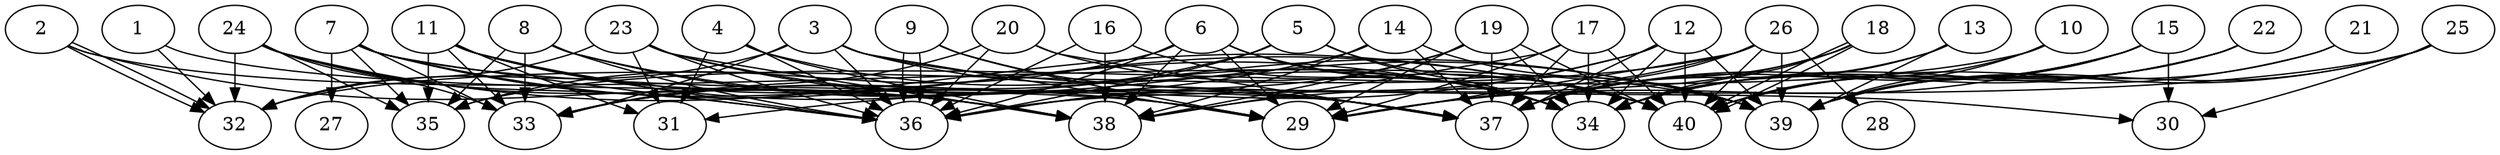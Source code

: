 // DAG automatically generated by daggen at Thu Oct  3 14:06:49 2019
// ./daggen --dot -n 40 --ccr 0.3 --fat 0.9 --regular 0.9 --density 0.6 --mindata 5242880 --maxdata 52428800 
digraph G {
  1 [size="101829973", alpha="0.13", expect_size="30548992"] 
  1 -> 29 [size ="30548992"]
  1 -> 32 [size ="30548992"]
  2 [size="52623360", alpha="0.08", expect_size="15787008"] 
  2 -> 32 [size ="15787008"]
  2 -> 32 [size ="15787008"]
  2 -> 38 [size ="15787008"]
  2 -> 39 [size ="15787008"]
  3 [size="74567680", alpha="0.19", expect_size="22370304"] 
  3 -> 29 [size ="22370304"]
  3 -> 30 [size ="22370304"]
  3 -> 32 [size ="22370304"]
  3 -> 33 [size ="22370304"]
  3 -> 34 [size ="22370304"]
  3 -> 36 [size ="22370304"]
  4 [size="161720320", alpha="0.01", expect_size="48516096"] 
  4 -> 31 [size ="48516096"]
  4 -> 34 [size ="48516096"]
  4 -> 36 [size ="48516096"]
  4 -> 38 [size ="48516096"]
  5 [size="32416427", alpha="0.18", expect_size="9724928"] 
  5 -> 33 [size ="9724928"]
  5 -> 34 [size ="9724928"]
  5 -> 36 [size ="9724928"]
  5 -> 40 [size ="9724928"]
  6 [size="22770347", alpha="0.08", expect_size="6831104"] 
  6 -> 29 [size ="6831104"]
  6 -> 34 [size ="6831104"]
  6 -> 35 [size ="6831104"]
  6 -> 36 [size ="6831104"]
  6 -> 38 [size ="6831104"]
  6 -> 39 [size ="6831104"]
  7 [size="120261973", alpha="0.12", expect_size="36078592"] 
  7 -> 27 [size ="36078592"]
  7 -> 29 [size ="36078592"]
  7 -> 33 [size ="36078592"]
  7 -> 35 [size ="36078592"]
  7 -> 36 [size ="36078592"]
  7 -> 37 [size ="36078592"]
  7 -> 40 [size ="36078592"]
  8 [size="48435200", alpha="0.17", expect_size="14530560"] 
  8 -> 33 [size ="14530560"]
  8 -> 35 [size ="14530560"]
  8 -> 36 [size ="14530560"]
  8 -> 37 [size ="14530560"]
  8 -> 39 [size ="14530560"]
  9 [size="64573440", alpha="0.13", expect_size="19372032"] 
  9 -> 29 [size ="19372032"]
  9 -> 36 [size ="19372032"]
  9 -> 36 [size ="19372032"]
  9 -> 37 [size ="19372032"]
  10 [size="143418027", alpha="0.00", expect_size="43025408"] 
  10 -> 35 [size ="43025408"]
  10 -> 39 [size ="43025408"]
  10 -> 40 [size ="43025408"]
  11 [size="144933547", alpha="0.13", expect_size="43480064"] 
  11 -> 31 [size ="43480064"]
  11 -> 33 [size ="43480064"]
  11 -> 34 [size ="43480064"]
  11 -> 35 [size ="43480064"]
  11 -> 36 [size ="43480064"]
  11 -> 37 [size ="43480064"]
  11 -> 38 [size ="43480064"]
  12 [size="87558827", alpha="0.19", expect_size="26267648"] 
  12 -> 31 [size ="26267648"]
  12 -> 34 [size ="26267648"]
  12 -> 36 [size ="26267648"]
  12 -> 37 [size ="26267648"]
  12 -> 39 [size ="26267648"]
  12 -> 40 [size ="26267648"]
  13 [size="152279040", alpha="0.13", expect_size="45683712"] 
  13 -> 34 [size ="45683712"]
  13 -> 37 [size ="45683712"]
  13 -> 39 [size ="45683712"]
  14 [size="144302080", alpha="0.09", expect_size="43290624"] 
  14 -> 33 [size ="43290624"]
  14 -> 37 [size ="43290624"]
  14 -> 38 [size ="43290624"]
  14 -> 39 [size ="43290624"]
  15 [size="149196800", alpha="0.04", expect_size="44759040"] 
  15 -> 29 [size ="44759040"]
  15 -> 30 [size ="44759040"]
  15 -> 34 [size ="44759040"]
  15 -> 37 [size ="44759040"]
  15 -> 39 [size ="44759040"]
  16 [size="130187947", alpha="0.03", expect_size="39056384"] 
  16 -> 34 [size ="39056384"]
  16 -> 36 [size ="39056384"]
  16 -> 38 [size ="39056384"]
  17 [size="39673173", alpha="0.10", expect_size="11901952"] 
  17 -> 29 [size ="11901952"]
  17 -> 34 [size ="11901952"]
  17 -> 37 [size ="11901952"]
  17 -> 38 [size ="11901952"]
  17 -> 40 [size ="11901952"]
  18 [size="136543573", alpha="0.08", expect_size="40963072"] 
  18 -> 29 [size ="40963072"]
  18 -> 34 [size ="40963072"]
  18 -> 37 [size ="40963072"]
  18 -> 40 [size ="40963072"]
  18 -> 40 [size ="40963072"]
  19 [size="112319147", alpha="0.06", expect_size="33695744"] 
  19 -> 29 [size ="33695744"]
  19 -> 34 [size ="33695744"]
  19 -> 36 [size ="33695744"]
  19 -> 37 [size ="33695744"]
  19 -> 38 [size ="33695744"]
  19 -> 40 [size ="33695744"]
  20 [size="54893227", alpha="0.11", expect_size="16467968"] 
  20 -> 33 [size ="16467968"]
  20 -> 36 [size ="16467968"]
  20 -> 37 [size ="16467968"]
  20 -> 40 [size ="16467968"]
  21 [size="58419200", alpha="0.06", expect_size="17525760"] 
  21 -> 34 [size ="17525760"]
  21 -> 39 [size ="17525760"]
  22 [size="159133013", alpha="0.05", expect_size="47739904"] 
  22 -> 34 [size ="47739904"]
  22 -> 37 [size ="47739904"]
  22 -> 39 [size ="47739904"]
  22 -> 40 [size ="47739904"]
  23 [size="149944320", alpha="0.12", expect_size="44983296"] 
  23 -> 31 [size ="44983296"]
  23 -> 32 [size ="44983296"]
  23 -> 36 [size ="44983296"]
  23 -> 37 [size ="44983296"]
  23 -> 38 [size ="44983296"]
  23 -> 39 [size ="44983296"]
  24 [size="91450027", alpha="0.17", expect_size="27435008"] 
  24 -> 32 [size ="27435008"]
  24 -> 33 [size ="27435008"]
  24 -> 35 [size ="27435008"]
  24 -> 36 [size ="27435008"]
  24 -> 38 [size ="27435008"]
  24 -> 40 [size ="27435008"]
  25 [size="161611093", alpha="0.04", expect_size="48483328"] 
  25 -> 30 [size ="48483328"]
  25 -> 36 [size ="48483328"]
  25 -> 39 [size ="48483328"]
  25 -> 40 [size ="48483328"]
  26 [size="38843733", alpha="0.12", expect_size="11653120"] 
  26 -> 28 [size ="11653120"]
  26 -> 29 [size ="11653120"]
  26 -> 32 [size ="11653120"]
  26 -> 37 [size ="11653120"]
  26 -> 38 [size ="11653120"]
  26 -> 39 [size ="11653120"]
  26 -> 40 [size ="11653120"]
  27 [size="66170880", alpha="0.12", expect_size="19851264"] 
  28 [size="145838080", alpha="0.17", expect_size="43751424"] 
  29 [size="51111253", alpha="0.08", expect_size="15333376"] 
  30 [size="101614933", alpha="0.14", expect_size="30484480"] 
  31 [size="28460373", alpha="0.17", expect_size="8538112"] 
  32 [size="73291093", alpha="0.09", expect_size="21987328"] 
  33 [size="113974613", alpha="0.18", expect_size="34192384"] 
  34 [size="50309120", alpha="0.03", expect_size="15092736"] 
  35 [size="26545493", alpha="0.05", expect_size="7963648"] 
  36 [size="57623893", alpha="0.01", expect_size="17287168"] 
  37 [size="148834987", alpha="0.20", expect_size="44650496"] 
  38 [size="88401920", alpha="0.14", expect_size="26520576"] 
  39 [size="64570027", alpha="0.20", expect_size="19371008"] 
  40 [size="124433067", alpha="0.11", expect_size="37329920"] 
}
